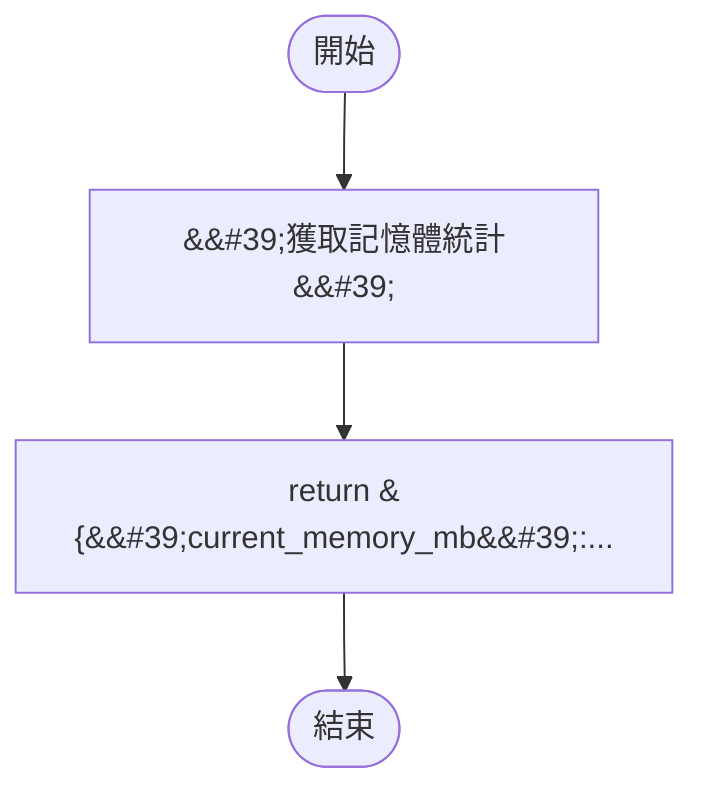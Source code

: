 flowchart TB
    n1([開始])
    n2([結束])
    n3[&amp;&#35;39;獲取記憶體統計&amp;&#35;39;]
    n4[return &#123;&amp;&#35;39;current_memory_mb&amp;&#35;39;:...]
    n1 --> n3
    n3 --> n4
    n4 --> n2